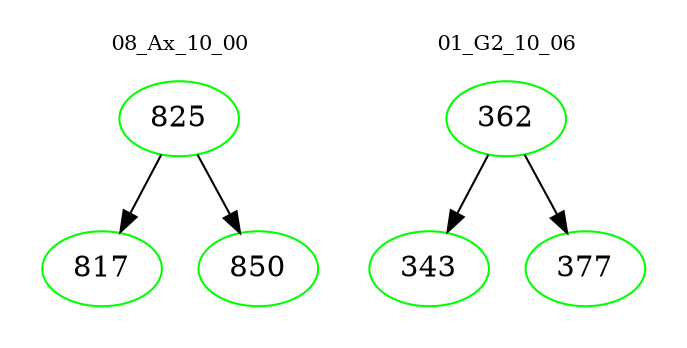 digraph{
subgraph cluster_0 {
color = white
label = "08_Ax_10_00";
fontsize=10;
T0_825 [label="825", color="green"]
T0_825 -> T0_817 [color="black"]
T0_817 [label="817", color="green"]
T0_825 -> T0_850 [color="black"]
T0_850 [label="850", color="green"]
}
subgraph cluster_1 {
color = white
label = "01_G2_10_06";
fontsize=10;
T1_362 [label="362", color="green"]
T1_362 -> T1_343 [color="black"]
T1_343 [label="343", color="green"]
T1_362 -> T1_377 [color="black"]
T1_377 [label="377", color="green"]
}
}
